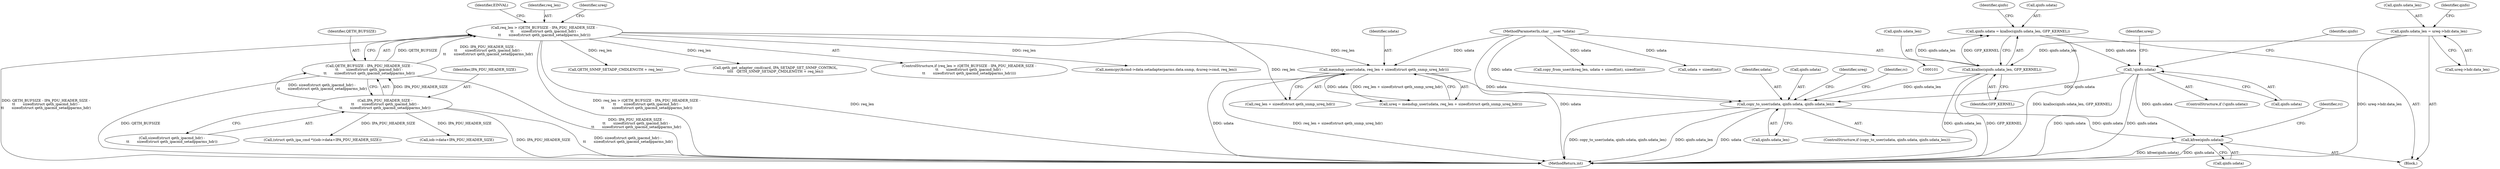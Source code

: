 digraph "0_linux_6fb392b1a63ae36c31f62bc3fc8630b49d602b62@API" {
"1000282" [label="(Call,copy_to_user(udata, qinfo.udata, qinfo.udata_len))"];
"1000173" [label="(Call,memdup_user(udata, req_len + sizeof(struct qeth_snmp_ureq_hdr)))"];
"1000103" [label="(MethodParameterIn,char __user *udata)"];
"1000157" [label="(Call,req_len > (QETH_BUFSIZE - IPA_PDU_HEADER_SIZE -\n\t\t       sizeof(struct qeth_ipacmd_hdr) -\n\t\t       sizeof(struct qeth_ipacmd_setadpparms_hdr)))"];
"1000159" [label="(Call,QETH_BUFSIZE - IPA_PDU_HEADER_SIZE -\n\t\t       sizeof(struct qeth_ipacmd_hdr) -\n\t\t       sizeof(struct qeth_ipacmd_setadpparms_hdr))"];
"1000161" [label="(Call,IPA_PDU_HEADER_SIZE -\n\t\t       sizeof(struct qeth_ipacmd_hdr) -\n\t\t       sizeof(struct qeth_ipacmd_setadpparms_hdr))"];
"1000209" [label="(Call,!qinfo.udata)"];
"1000199" [label="(Call,qinfo.udata = kzalloc(qinfo.udata_len, GFP_KERNEL))"];
"1000203" [label="(Call,kzalloc(qinfo.udata_len, GFP_KERNEL))"];
"1000190" [label="(Call,qinfo.udata_len = ureq->hdr.data_len)"];
"1000296" [label="(Call,kfree(qinfo.udata))"];
"1000283" [label="(Identifier,udata)"];
"1000203" [label="(Call,kzalloc(qinfo.udata_len, GFP_KERNEL))"];
"1000242" [label="(Call,memcpy(&cmd->data.setadapterparms.data.snmp, &ureq->cmd, req_len))"];
"1000302" [label="(MethodReturn,int)"];
"1000172" [label="(Identifier,ureq)"];
"1000209" [label="(Call,!qinfo.udata)"];
"1000235" [label="(Call,(struct qeth_ipa_cmd *)(iob->data+IPA_PDU_HEADER_SIZE))"];
"1000161" [label="(Call,IPA_PDU_HEADER_SIZE -\n\t\t       sizeof(struct qeth_ipacmd_hdr) -\n\t\t       sizeof(struct qeth_ipacmd_setadpparms_hdr))"];
"1000287" [label="(Call,qinfo.udata_len)"];
"1000237" [label="(Call,iob->data+IPA_PDU_HEADER_SIZE)"];
"1000170" [label="(Identifier,EINVAL)"];
"1000221" [label="(Identifier,qinfo)"];
"1000282" [label="(Call,copy_to_user(udata, qinfo.udata, qinfo.udata_len))"];
"1000284" [label="(Call,qinfo.udata)"];
"1000296" [label="(Call,kfree(qinfo.udata))"];
"1000175" [label="(Call,req_len + sizeof(struct qeth_snmp_ureq_hdr))"];
"1000199" [label="(Call,qinfo.udata = kzalloc(qinfo.udata_len, GFP_KERNEL))"];
"1000295" [label="(Identifier,ureq)"];
"1000163" [label="(Call,sizeof(struct qeth_ipacmd_hdr) -\n\t\t       sizeof(struct qeth_ipacmd_setadpparms_hdr))"];
"1000204" [label="(Call,qinfo.udata_len)"];
"1000144" [label="(Call,copy_from_user(&req_len, udata + sizeof(int), sizeof(int)))"];
"1000162" [label="(Identifier,IPA_PDU_HEADER_SIZE)"];
"1000147" [label="(Call,udata + sizeof(int))"];
"1000230" [label="(Call,QETH_SNMP_SETADP_CMDLENGTH + req_len)"];
"1000297" [label="(Call,qinfo.udata)"];
"1000190" [label="(Call,qinfo.udata_len = ureq->hdr.data_len)"];
"1000194" [label="(Call,ureq->hdr.data_len)"];
"1000159" [label="(Call,QETH_BUFSIZE - IPA_PDU_HEADER_SIZE -\n\t\t       sizeof(struct qeth_ipacmd_hdr) -\n\t\t       sizeof(struct qeth_ipacmd_setadpparms_hdr))"];
"1000281" [label="(ControlStructure,if (copy_to_user(udata, qinfo.udata, qinfo.udata_len)))"];
"1000174" [label="(Identifier,udata)"];
"1000227" [label="(Call,qeth_get_adapter_cmd(card, IPA_SETADP_SET_SNMP_CONTROL,\n\t\t\t\t   QETH_SNMP_SETADP_CMDLENGTH + req_len))"];
"1000208" [label="(ControlStructure,if (!qinfo.udata))"];
"1000157" [label="(Call,req_len > (QETH_BUFSIZE - IPA_PDU_HEADER_SIZE -\n\t\t       sizeof(struct qeth_ipacmd_hdr) -\n\t\t       sizeof(struct qeth_ipacmd_setadpparms_hdr)))"];
"1000158" [label="(Identifier,req_len)"];
"1000301" [label="(Identifier,rc)"];
"1000211" [label="(Identifier,qinfo)"];
"1000171" [label="(Call,ureq = memdup_user(udata, req_len + sizeof(struct qeth_snmp_ureq_hdr)))"];
"1000191" [label="(Call,qinfo.udata_len)"];
"1000173" [label="(Call,memdup_user(udata, req_len + sizeof(struct qeth_snmp_ureq_hdr)))"];
"1000291" [label="(Identifier,rc)"];
"1000156" [label="(ControlStructure,if (req_len > (QETH_BUFSIZE - IPA_PDU_HEADER_SIZE -\n\t\t       sizeof(struct qeth_ipacmd_hdr) -\n\t\t       sizeof(struct qeth_ipacmd_setadpparms_hdr))))"];
"1000215" [label="(Identifier,ureq)"];
"1000207" [label="(Identifier,GFP_KERNEL)"];
"1000104" [label="(Block,)"];
"1000201" [label="(Identifier,qinfo)"];
"1000160" [label="(Identifier,QETH_BUFSIZE)"];
"1000200" [label="(Call,qinfo.udata)"];
"1000103" [label="(MethodParameterIn,char __user *udata)"];
"1000210" [label="(Call,qinfo.udata)"];
"1000282" -> "1000281"  [label="AST: "];
"1000282" -> "1000287"  [label="CFG: "];
"1000283" -> "1000282"  [label="AST: "];
"1000284" -> "1000282"  [label="AST: "];
"1000287" -> "1000282"  [label="AST: "];
"1000291" -> "1000282"  [label="CFG: "];
"1000295" -> "1000282"  [label="CFG: "];
"1000282" -> "1000302"  [label="DDG: copy_to_user(udata, qinfo.udata, qinfo.udata_len)"];
"1000282" -> "1000302"  [label="DDG: qinfo.udata_len"];
"1000282" -> "1000302"  [label="DDG: udata"];
"1000173" -> "1000282"  [label="DDG: udata"];
"1000103" -> "1000282"  [label="DDG: udata"];
"1000209" -> "1000282"  [label="DDG: qinfo.udata"];
"1000203" -> "1000282"  [label="DDG: qinfo.udata_len"];
"1000282" -> "1000296"  [label="DDG: qinfo.udata"];
"1000173" -> "1000171"  [label="AST: "];
"1000173" -> "1000175"  [label="CFG: "];
"1000174" -> "1000173"  [label="AST: "];
"1000175" -> "1000173"  [label="AST: "];
"1000171" -> "1000173"  [label="CFG: "];
"1000173" -> "1000302"  [label="DDG: udata"];
"1000173" -> "1000302"  [label="DDG: req_len + sizeof(struct qeth_snmp_ureq_hdr)"];
"1000173" -> "1000171"  [label="DDG: udata"];
"1000173" -> "1000171"  [label="DDG: req_len + sizeof(struct qeth_snmp_ureq_hdr)"];
"1000103" -> "1000173"  [label="DDG: udata"];
"1000157" -> "1000173"  [label="DDG: req_len"];
"1000103" -> "1000101"  [label="AST: "];
"1000103" -> "1000302"  [label="DDG: udata"];
"1000103" -> "1000144"  [label="DDG: udata"];
"1000103" -> "1000147"  [label="DDG: udata"];
"1000157" -> "1000156"  [label="AST: "];
"1000157" -> "1000159"  [label="CFG: "];
"1000158" -> "1000157"  [label="AST: "];
"1000159" -> "1000157"  [label="AST: "];
"1000170" -> "1000157"  [label="CFG: "];
"1000172" -> "1000157"  [label="CFG: "];
"1000157" -> "1000302"  [label="DDG: QETH_BUFSIZE - IPA_PDU_HEADER_SIZE -\n\t\t       sizeof(struct qeth_ipacmd_hdr) -\n\t\t       sizeof(struct qeth_ipacmd_setadpparms_hdr)"];
"1000157" -> "1000302"  [label="DDG: req_len > (QETH_BUFSIZE - IPA_PDU_HEADER_SIZE -\n\t\t       sizeof(struct qeth_ipacmd_hdr) -\n\t\t       sizeof(struct qeth_ipacmd_setadpparms_hdr))"];
"1000157" -> "1000302"  [label="DDG: req_len"];
"1000159" -> "1000157"  [label="DDG: QETH_BUFSIZE"];
"1000159" -> "1000157"  [label="DDG: IPA_PDU_HEADER_SIZE -\n\t\t       sizeof(struct qeth_ipacmd_hdr) -\n\t\t       sizeof(struct qeth_ipacmd_setadpparms_hdr)"];
"1000157" -> "1000175"  [label="DDG: req_len"];
"1000157" -> "1000227"  [label="DDG: req_len"];
"1000157" -> "1000230"  [label="DDG: req_len"];
"1000157" -> "1000242"  [label="DDG: req_len"];
"1000159" -> "1000161"  [label="CFG: "];
"1000160" -> "1000159"  [label="AST: "];
"1000161" -> "1000159"  [label="AST: "];
"1000159" -> "1000302"  [label="DDG: QETH_BUFSIZE"];
"1000159" -> "1000302"  [label="DDG: IPA_PDU_HEADER_SIZE -\n\t\t       sizeof(struct qeth_ipacmd_hdr) -\n\t\t       sizeof(struct qeth_ipacmd_setadpparms_hdr)"];
"1000161" -> "1000159"  [label="DDG: IPA_PDU_HEADER_SIZE"];
"1000161" -> "1000159"  [label="DDG: sizeof(struct qeth_ipacmd_hdr) -\n\t\t       sizeof(struct qeth_ipacmd_setadpparms_hdr)"];
"1000161" -> "1000163"  [label="CFG: "];
"1000162" -> "1000161"  [label="AST: "];
"1000163" -> "1000161"  [label="AST: "];
"1000161" -> "1000302"  [label="DDG: sizeof(struct qeth_ipacmd_hdr) -\n\t\t       sizeof(struct qeth_ipacmd_setadpparms_hdr)"];
"1000161" -> "1000302"  [label="DDG: IPA_PDU_HEADER_SIZE"];
"1000161" -> "1000235"  [label="DDG: IPA_PDU_HEADER_SIZE"];
"1000161" -> "1000237"  [label="DDG: IPA_PDU_HEADER_SIZE"];
"1000209" -> "1000208"  [label="AST: "];
"1000209" -> "1000210"  [label="CFG: "];
"1000210" -> "1000209"  [label="AST: "];
"1000215" -> "1000209"  [label="CFG: "];
"1000221" -> "1000209"  [label="CFG: "];
"1000209" -> "1000302"  [label="DDG: !qinfo.udata"];
"1000209" -> "1000302"  [label="DDG: qinfo.udata"];
"1000199" -> "1000209"  [label="DDG: qinfo.udata"];
"1000209" -> "1000296"  [label="DDG: qinfo.udata"];
"1000199" -> "1000104"  [label="AST: "];
"1000199" -> "1000203"  [label="CFG: "];
"1000200" -> "1000199"  [label="AST: "];
"1000203" -> "1000199"  [label="AST: "];
"1000211" -> "1000199"  [label="CFG: "];
"1000199" -> "1000302"  [label="DDG: kzalloc(qinfo.udata_len, GFP_KERNEL)"];
"1000203" -> "1000199"  [label="DDG: qinfo.udata_len"];
"1000203" -> "1000199"  [label="DDG: GFP_KERNEL"];
"1000203" -> "1000207"  [label="CFG: "];
"1000204" -> "1000203"  [label="AST: "];
"1000207" -> "1000203"  [label="AST: "];
"1000203" -> "1000302"  [label="DDG: GFP_KERNEL"];
"1000203" -> "1000302"  [label="DDG: qinfo.udata_len"];
"1000190" -> "1000203"  [label="DDG: qinfo.udata_len"];
"1000190" -> "1000104"  [label="AST: "];
"1000190" -> "1000194"  [label="CFG: "];
"1000191" -> "1000190"  [label="AST: "];
"1000194" -> "1000190"  [label="AST: "];
"1000201" -> "1000190"  [label="CFG: "];
"1000190" -> "1000302"  [label="DDG: ureq->hdr.data_len"];
"1000296" -> "1000104"  [label="AST: "];
"1000296" -> "1000297"  [label="CFG: "];
"1000297" -> "1000296"  [label="AST: "];
"1000301" -> "1000296"  [label="CFG: "];
"1000296" -> "1000302"  [label="DDG: kfree(qinfo.udata)"];
"1000296" -> "1000302"  [label="DDG: qinfo.udata"];
}
